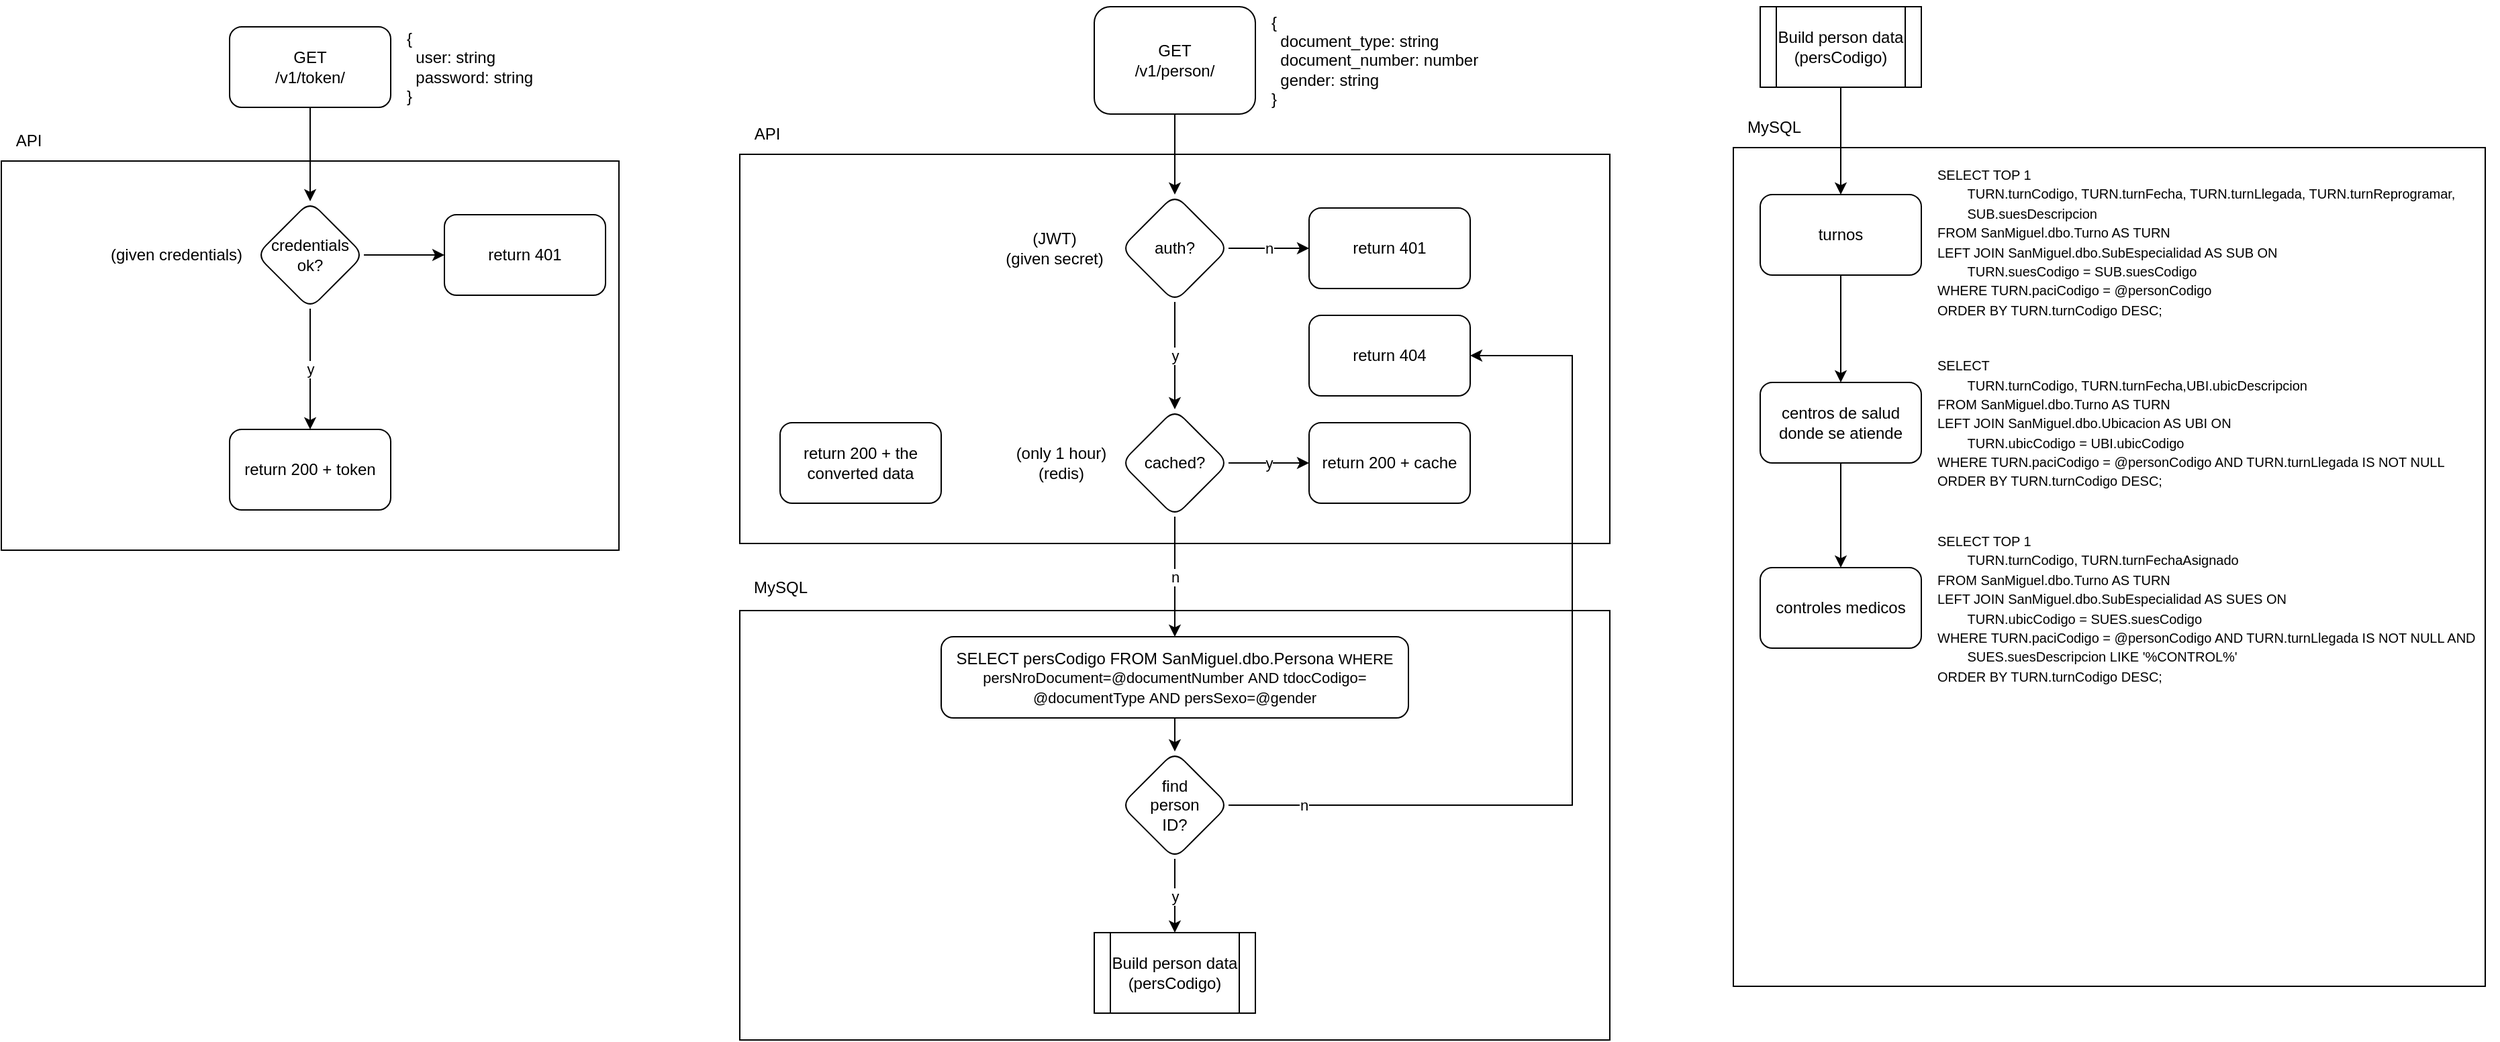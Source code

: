 <mxfile version="21.4.0" type="device">
  <diagram id="tqikUtxPhzJvZVu4Q-P9" name="Página-1">
    <mxGraphModel dx="2261" dy="843" grid="1" gridSize="10" guides="1" tooltips="1" connect="1" arrows="1" fold="1" page="1" pageScale="1" pageWidth="827" pageHeight="1169" math="0" shadow="0">
      <root>
        <mxCell id="0" />
        <mxCell id="1" parent="0" />
        <mxCell id="yw7I1AUccvKGoU4C4xOq-10" value="" style="rounded=0;whiteSpace=wrap;html=1;" parent="1" vertex="1">
          <mxGeometry x="830" y="135" width="560" height="625" as="geometry" />
        </mxCell>
        <mxCell id="SzLB2kqHh-W_0eBdyGde-36" value="" style="rounded=0;whiteSpace=wrap;html=1;" parent="1" vertex="1">
          <mxGeometry x="90" y="480" width="648" height="320" as="geometry" />
        </mxCell>
        <mxCell id="SzLB2kqHh-W_0eBdyGde-31" value="" style="rounded=0;whiteSpace=wrap;html=1;" parent="1" vertex="1">
          <mxGeometry x="-460" y="145" width="460" height="290" as="geometry" />
        </mxCell>
        <mxCell id="SzLB2kqHh-W_0eBdyGde-32" value="API" style="text;html=1;align=center;verticalAlign=middle;resizable=0;points=[];autosize=1;strokeColor=none;fillColor=none;" parent="1" vertex="1">
          <mxGeometry x="-460" y="115" width="40" height="30" as="geometry" />
        </mxCell>
        <mxCell id="SzLB2kqHh-W_0eBdyGde-6" value="" style="rounded=0;whiteSpace=wrap;html=1;" parent="1" vertex="1">
          <mxGeometry x="90" y="140" width="648" height="290" as="geometry" />
        </mxCell>
        <mxCell id="SzLB2kqHh-W_0eBdyGde-12" value="" style="edgeStyle=orthogonalEdgeStyle;rounded=0;orthogonalLoop=1;jettySize=auto;html=1;" parent="1" source="SzLB2kqHh-W_0eBdyGde-2" target="SzLB2kqHh-W_0eBdyGde-11" edge="1">
          <mxGeometry relative="1" as="geometry" />
        </mxCell>
        <mxCell id="SzLB2kqHh-W_0eBdyGde-2" value="GET&lt;br&gt;/v1/person/" style="rounded=1;whiteSpace=wrap;html=1;" parent="1" vertex="1">
          <mxGeometry x="354" y="30" width="120" height="80" as="geometry" />
        </mxCell>
        <mxCell id="SzLB2kqHh-W_0eBdyGde-5" value="{&lt;br style=&quot;&quot;&gt;&lt;span style=&quot;&quot;&gt;&amp;nbsp; document_type: string&lt;/span&gt;&lt;br style=&quot;&quot;&gt;&lt;span style=&quot;&quot;&gt;&amp;nbsp; document_number: number&lt;/span&gt;&lt;br style=&quot;&quot;&gt;&lt;span style=&quot;&quot;&gt;&amp;nbsp; gender: string&lt;/span&gt;&lt;br style=&quot;&quot;&gt;&lt;div style=&quot;&quot;&gt;&lt;span style=&quot;background-color: initial;&quot;&gt;}&lt;/span&gt;&lt;/div&gt;" style="text;html=1;align=left;verticalAlign=middle;resizable=0;points=[];autosize=1;strokeColor=none;fillColor=none;" parent="1" vertex="1">
          <mxGeometry x="484" y="25" width="180" height="90" as="geometry" />
        </mxCell>
        <mxCell id="SzLB2kqHh-W_0eBdyGde-7" value="API" style="text;html=1;align=center;verticalAlign=middle;resizable=0;points=[];autosize=1;strokeColor=none;fillColor=none;" parent="1" vertex="1">
          <mxGeometry x="90" y="110" width="40" height="30" as="geometry" />
        </mxCell>
        <mxCell id="SzLB2kqHh-W_0eBdyGde-14" value="n" style="edgeStyle=orthogonalEdgeStyle;rounded=0;orthogonalLoop=1;jettySize=auto;html=1;" parent="1" source="SzLB2kqHh-W_0eBdyGde-11" target="SzLB2kqHh-W_0eBdyGde-13" edge="1">
          <mxGeometry relative="1" as="geometry" />
        </mxCell>
        <mxCell id="SzLB2kqHh-W_0eBdyGde-16" value="y" style="edgeStyle=orthogonalEdgeStyle;rounded=0;orthogonalLoop=1;jettySize=auto;html=1;" parent="1" source="SzLB2kqHh-W_0eBdyGde-11" target="SzLB2kqHh-W_0eBdyGde-15" edge="1">
          <mxGeometry relative="1" as="geometry" />
        </mxCell>
        <mxCell id="SzLB2kqHh-W_0eBdyGde-11" value="auth?" style="rhombus;whiteSpace=wrap;html=1;rounded=1;" parent="1" vertex="1">
          <mxGeometry x="374" y="170" width="80" height="80" as="geometry" />
        </mxCell>
        <mxCell id="SzLB2kqHh-W_0eBdyGde-13" value="return 401" style="whiteSpace=wrap;html=1;rounded=1;" parent="1" vertex="1">
          <mxGeometry x="514" y="180" width="120" height="60" as="geometry" />
        </mxCell>
        <mxCell id="SzLB2kqHh-W_0eBdyGde-20" value="y" style="edgeStyle=orthogonalEdgeStyle;rounded=0;orthogonalLoop=1;jettySize=auto;html=1;" parent="1" source="SzLB2kqHh-W_0eBdyGde-15" target="SzLB2kqHh-W_0eBdyGde-19" edge="1">
          <mxGeometry relative="1" as="geometry" />
        </mxCell>
        <mxCell id="SzLB2kqHh-W_0eBdyGde-35" value="n" style="edgeStyle=orthogonalEdgeStyle;rounded=0;orthogonalLoop=1;jettySize=auto;html=1;entryX=0.5;entryY=0;entryDx=0;entryDy=0;" parent="1" source="SzLB2kqHh-W_0eBdyGde-15" target="btfMsoCEjF6bPDK-sMk6-1" edge="1">
          <mxGeometry relative="1" as="geometry">
            <mxPoint x="414" y="500" as="targetPoint" />
          </mxGeometry>
        </mxCell>
        <mxCell id="SzLB2kqHh-W_0eBdyGde-15" value="cached?" style="rhombus;whiteSpace=wrap;html=1;rounded=1;" parent="1" vertex="1">
          <mxGeometry x="374" y="330" width="80" height="80" as="geometry" />
        </mxCell>
        <mxCell id="SzLB2kqHh-W_0eBdyGde-19" value="return 200 + cache" style="whiteSpace=wrap;html=1;rounded=1;" parent="1" vertex="1">
          <mxGeometry x="514" y="340" width="120" height="60" as="geometry" />
        </mxCell>
        <mxCell id="SzLB2kqHh-W_0eBdyGde-21" value="(JWT)&lt;br&gt;(given secret)" style="text;html=1;align=center;verticalAlign=middle;resizable=0;points=[];autosize=1;strokeColor=none;fillColor=none;" parent="1" vertex="1">
          <mxGeometry x="274" y="190" width="100" height="40" as="geometry" />
        </mxCell>
        <mxCell id="SzLB2kqHh-W_0eBdyGde-22" value="(only 1 hour)&lt;br&gt;(redis)" style="text;html=1;align=center;verticalAlign=middle;resizable=0;points=[];autosize=1;strokeColor=none;fillColor=none;" parent="1" vertex="1">
          <mxGeometry x="284" y="350" width="90" height="40" as="geometry" />
        </mxCell>
        <mxCell id="SzLB2kqHh-W_0eBdyGde-25" value="" style="edgeStyle=orthogonalEdgeStyle;rounded=0;orthogonalLoop=1;jettySize=auto;html=1;" parent="1" source="SzLB2kqHh-W_0eBdyGde-23" target="SzLB2kqHh-W_0eBdyGde-24" edge="1">
          <mxGeometry relative="1" as="geometry" />
        </mxCell>
        <mxCell id="SzLB2kqHh-W_0eBdyGde-23" value="GET &lt;br&gt;/v1/token/" style="rounded=1;whiteSpace=wrap;html=1;" parent="1" vertex="1">
          <mxGeometry x="-290" y="45" width="120" height="60" as="geometry" />
        </mxCell>
        <mxCell id="SzLB2kqHh-W_0eBdyGde-27" value="y" style="edgeStyle=orthogonalEdgeStyle;rounded=0;orthogonalLoop=1;jettySize=auto;html=1;" parent="1" source="SzLB2kqHh-W_0eBdyGde-24" target="SzLB2kqHh-W_0eBdyGde-26" edge="1">
          <mxGeometry relative="1" as="geometry" />
        </mxCell>
        <mxCell id="SzLB2kqHh-W_0eBdyGde-29" value="" style="edgeStyle=orthogonalEdgeStyle;rounded=0;orthogonalLoop=1;jettySize=auto;html=1;" parent="1" source="SzLB2kqHh-W_0eBdyGde-24" target="SzLB2kqHh-W_0eBdyGde-28" edge="1">
          <mxGeometry relative="1" as="geometry" />
        </mxCell>
        <mxCell id="SzLB2kqHh-W_0eBdyGde-24" value="credentials ok?" style="rhombus;whiteSpace=wrap;html=1;rounded=1;" parent="1" vertex="1">
          <mxGeometry x="-270" y="175" width="80" height="80" as="geometry" />
        </mxCell>
        <mxCell id="SzLB2kqHh-W_0eBdyGde-26" value="return 200 + token" style="whiteSpace=wrap;html=1;rounded=1;" parent="1" vertex="1">
          <mxGeometry x="-290" y="345" width="120" height="60" as="geometry" />
        </mxCell>
        <mxCell id="SzLB2kqHh-W_0eBdyGde-28" value="return 401" style="whiteSpace=wrap;html=1;rounded=1;" parent="1" vertex="1">
          <mxGeometry x="-130" y="185" width="120" height="60" as="geometry" />
        </mxCell>
        <mxCell id="SzLB2kqHh-W_0eBdyGde-30" value="(given credentials)" style="text;html=1;align=center;verticalAlign=middle;resizable=0;points=[];autosize=1;strokeColor=none;fillColor=none;" parent="1" vertex="1">
          <mxGeometry x="-390" y="200" width="120" height="30" as="geometry" />
        </mxCell>
        <mxCell id="SzLB2kqHh-W_0eBdyGde-33" value="{&lt;br style=&quot;&quot;&gt;&amp;nbsp; user: string&lt;br&gt;&amp;nbsp; password: string&lt;br style=&quot;&quot;&gt;&lt;div style=&quot;&quot;&gt;&lt;span style=&quot;background-color: initial;&quot;&gt;}&lt;/span&gt;&lt;/div&gt;" style="text;html=1;align=left;verticalAlign=middle;resizable=0;points=[];autosize=1;strokeColor=none;fillColor=none;" parent="1" vertex="1">
          <mxGeometry x="-160" y="40" width="120" height="70" as="geometry" />
        </mxCell>
        <mxCell id="SzLB2kqHh-W_0eBdyGde-39" value="y" style="edgeStyle=orthogonalEdgeStyle;rounded=0;orthogonalLoop=1;jettySize=auto;html=1;exitX=0.5;exitY=1;exitDx=0;exitDy=0;entryX=0.5;entryY=0;entryDx=0;entryDy=0;" parent="1" source="SzLB2kqHh-W_0eBdyGde-46" target="yw7I1AUccvKGoU4C4xOq-5" edge="1">
          <mxGeometry relative="1" as="geometry">
            <mxPoint x="414" y="560" as="sourcePoint" />
            <mxPoint x="414" y="720" as="targetPoint" />
          </mxGeometry>
        </mxCell>
        <mxCell id="SzLB2kqHh-W_0eBdyGde-37" value="MySQL" style="text;html=1;align=center;verticalAlign=middle;resizable=0;points=[];autosize=1;strokeColor=none;fillColor=none;" parent="1" vertex="1">
          <mxGeometry x="90" y="448" width="60" height="30" as="geometry" />
        </mxCell>
        <mxCell id="SzLB2kqHh-W_0eBdyGde-41" value="return 200 + the converted data" style="whiteSpace=wrap;html=1;rounded=1;" parent="1" vertex="1">
          <mxGeometry x="120" y="340" width="120" height="60" as="geometry" />
        </mxCell>
        <mxCell id="btfMsoCEjF6bPDK-sMk6-4" value="n" style="edgeStyle=orthogonalEdgeStyle;rounded=0;orthogonalLoop=1;jettySize=auto;html=1;entryX=1;entryY=0.5;entryDx=0;entryDy=0;" parent="1" source="SzLB2kqHh-W_0eBdyGde-46" target="SzLB2kqHh-W_0eBdyGde-47" edge="1">
          <mxGeometry x="-0.833" relative="1" as="geometry">
            <mxPoint as="offset" />
            <Array as="points">
              <mxPoint x="710" y="625" />
              <mxPoint x="710" y="290" />
            </Array>
          </mxGeometry>
        </mxCell>
        <mxCell id="SzLB2kqHh-W_0eBdyGde-46" value="find &lt;br&gt;person &lt;br&gt;ID?" style="rhombus;whiteSpace=wrap;html=1;rounded=1;" parent="1" vertex="1">
          <mxGeometry x="374" y="585" width="80" height="80" as="geometry" />
        </mxCell>
        <mxCell id="SzLB2kqHh-W_0eBdyGde-47" value="return 404" style="whiteSpace=wrap;html=1;rounded=1;" parent="1" vertex="1">
          <mxGeometry x="514" y="260" width="120" height="60" as="geometry" />
        </mxCell>
        <mxCell id="btfMsoCEjF6bPDK-sMk6-3" value="" style="edgeStyle=orthogonalEdgeStyle;rounded=0;orthogonalLoop=1;jettySize=auto;html=1;" parent="1" source="btfMsoCEjF6bPDK-sMk6-1" target="SzLB2kqHh-W_0eBdyGde-46" edge="1">
          <mxGeometry relative="1" as="geometry" />
        </mxCell>
        <mxCell id="btfMsoCEjF6bPDK-sMk6-1" value="SELECT persCodigo FROM SanMiguel.dbo.Persona&amp;nbsp;&lt;span style=&quot;font-size: 11px; text-align: left;&quot;&gt;WHERE persNroDocument=@documentNumber&amp;nbsp;&lt;/span&gt;&lt;span style=&quot;font-size: 11px; text-align: left;&quot;&gt;AND tdocCodigo= @documentType&amp;nbsp;&lt;/span&gt;&lt;span style=&quot;font-size: 11px; text-align: left;&quot;&gt;AND persSexo=@gender&lt;/span&gt;" style="rounded=1;whiteSpace=wrap;html=1;" parent="1" vertex="1">
          <mxGeometry x="240" y="499.5" width="348" height="60.5" as="geometry" />
        </mxCell>
        <mxCell id="yw7I1AUccvKGoU4C4xOq-5" value="Build person data&lt;br&gt;(persCodigo)" style="shape=process;whiteSpace=wrap;html=1;backgroundOutline=1;" parent="1" vertex="1">
          <mxGeometry x="354" y="720" width="120" height="60" as="geometry" />
        </mxCell>
        <mxCell id="yw7I1AUccvKGoU4C4xOq-9" value="" style="edgeStyle=orthogonalEdgeStyle;rounded=0;orthogonalLoop=1;jettySize=auto;html=1;entryX=0.5;entryY=0;entryDx=0;entryDy=0;" parent="1" source="yw7I1AUccvKGoU4C4xOq-7" target="yw7I1AUccvKGoU4C4xOq-14" edge="1">
          <mxGeometry relative="1" as="geometry">
            <mxPoint x="910" y="170" as="targetPoint" />
          </mxGeometry>
        </mxCell>
        <mxCell id="yw7I1AUccvKGoU4C4xOq-7" value="Build person data&lt;br&gt;(persCodigo)" style="shape=process;whiteSpace=wrap;html=1;backgroundOutline=1;" parent="1" vertex="1">
          <mxGeometry x="850" y="30" width="120" height="60" as="geometry" />
        </mxCell>
        <mxCell id="yw7I1AUccvKGoU4C4xOq-11" value="MySQL" style="text;html=1;align=center;verticalAlign=middle;resizable=0;points=[];autosize=1;strokeColor=none;fillColor=none;" parent="1" vertex="1">
          <mxGeometry x="830" y="105" width="60" height="30" as="geometry" />
        </mxCell>
        <mxCell id="yw7I1AUccvKGoU4C4xOq-12" value="&lt;font style=&quot;font-size: 10px;&quot;&gt;SELECT TOP 1 &lt;br&gt;&lt;span style=&quot;white-space: pre;&quot;&gt;&#x9;&lt;/span&gt;TURN.turnCodigo, TURN.turnFecha, TURN.turnLlegada, TURN.turnReprogramar, &lt;br&gt;&lt;span style=&quot;white-space: pre;&quot;&gt;&#x9;&lt;/span&gt;SUB.suesDescripcion &lt;br&gt;FROM SanMiguel.dbo.Turno AS TURN &lt;br&gt;LEFT JOIN SanMiguel.dbo.SubEspecialidad AS SUB ON &lt;br&gt;&lt;span style=&quot;white-space: pre;&quot;&gt;&#x9;&lt;/span&gt;TURN.suesCodigo = SUB.suesCodigo &lt;br&gt;WHERE TURN.paciCodigo = @personCodigo&lt;br&gt;ORDER BY TURN.turnCodigo DESC;&lt;/font&gt;" style="text;html=1;align=left;verticalAlign=middle;resizable=0;points=[];autosize=1;strokeColor=none;fillColor=none;" parent="1" vertex="1">
          <mxGeometry x="980" y="140" width="410" height="130" as="geometry" />
        </mxCell>
        <mxCell id="yw7I1AUccvKGoU4C4xOq-16" value="" style="edgeStyle=orthogonalEdgeStyle;rounded=0;orthogonalLoop=1;jettySize=auto;html=1;" parent="1" source="yw7I1AUccvKGoU4C4xOq-14" target="yw7I1AUccvKGoU4C4xOq-15" edge="1">
          <mxGeometry relative="1" as="geometry" />
        </mxCell>
        <mxCell id="yw7I1AUccvKGoU4C4xOq-14" value="turnos" style="rounded=1;whiteSpace=wrap;html=1;" parent="1" vertex="1">
          <mxGeometry x="850" y="170" width="120" height="60" as="geometry" />
        </mxCell>
        <mxCell id="YFpDZjfaxxNOm2KD05bE-2" value="" style="edgeStyle=orthogonalEdgeStyle;rounded=0;orthogonalLoop=1;jettySize=auto;html=1;" edge="1" parent="1" source="yw7I1AUccvKGoU4C4xOq-15" target="YFpDZjfaxxNOm2KD05bE-1">
          <mxGeometry relative="1" as="geometry" />
        </mxCell>
        <mxCell id="yw7I1AUccvKGoU4C4xOq-15" value="centros de salud donde se atiende" style="rounded=1;whiteSpace=wrap;html=1;" parent="1" vertex="1">
          <mxGeometry x="850" y="310" width="120" height="60" as="geometry" />
        </mxCell>
        <mxCell id="yw7I1AUccvKGoU4C4xOq-18" value="&lt;font style=&quot;font-size: 10px;&quot;&gt;SELECT&lt;br&gt;&lt;span style=&quot;white-space: pre;&quot;&gt;&#x9;&lt;/span&gt;TURN.turnCodigo, TURN.turnFecha,UBI.ubicDescripcion&lt;br&gt;FROM SanMiguel.dbo.Turno AS TURN &lt;br&gt;LEFT JOIN SanMiguel.dbo.Ubicacion AS UBI ON &lt;br&gt;&lt;span style=&quot;white-space: pre;&quot;&gt;&#x9;&lt;/span&gt;TURN.ubicCodigo = UBI.ubicCodigo&lt;br&gt;WHERE TURN.paciCodigo = @personCodigo AND TURN.turnLlegada IS NOT NULL&lt;br&gt;ORDER BY TURN.turnCodigo DESC;&lt;/font&gt;" style="text;html=1;align=left;verticalAlign=middle;resizable=0;points=[];autosize=1;strokeColor=none;fillColor=none;" parent="1" vertex="1">
          <mxGeometry x="980" y="285" width="400" height="110" as="geometry" />
        </mxCell>
        <mxCell id="YFpDZjfaxxNOm2KD05bE-1" value="controles medicos" style="rounded=1;whiteSpace=wrap;html=1;" vertex="1" parent="1">
          <mxGeometry x="850" y="448" width="120" height="60" as="geometry" />
        </mxCell>
        <mxCell id="YFpDZjfaxxNOm2KD05bE-4" value="&lt;font style=&quot;font-size: 10px;&quot;&gt;SELECT TOP 1&lt;br&gt;&lt;span style=&quot;white-space: pre;&quot;&gt;&#x9;&lt;/span&gt;TURN.turnCodigo, TURN.turnFechaAsignado&lt;br&gt;FROM SanMiguel.dbo.Turno AS TURN &lt;br&gt;LEFT JOIN SanMiguel.dbo.SubEspecialidad AS SUES ON &lt;br&gt;&lt;span style=&quot;white-space: pre;&quot;&gt;&#x9;&lt;/span&gt;TURN.ubicCodigo = SUES.suesCodigo&lt;br&gt;WHERE TURN.paciCodigo = @personCodigo AND TURN.turnLlegada IS NOT NULL AND&lt;br&gt;&lt;span style=&quot;white-space: pre;&quot;&gt;&#x9;&lt;/span&gt;SUES.suesDescripcion LIKE &#39;%CONTROL%&#39;&lt;br&gt;ORDER BY TURN.turnCodigo DESC;&lt;/font&gt;" style="text;html=1;align=left;verticalAlign=middle;resizable=0;points=[];autosize=1;strokeColor=none;fillColor=none;" vertex="1" parent="1">
          <mxGeometry x="980" y="413" width="420" height="130" as="geometry" />
        </mxCell>
      </root>
    </mxGraphModel>
  </diagram>
</mxfile>
